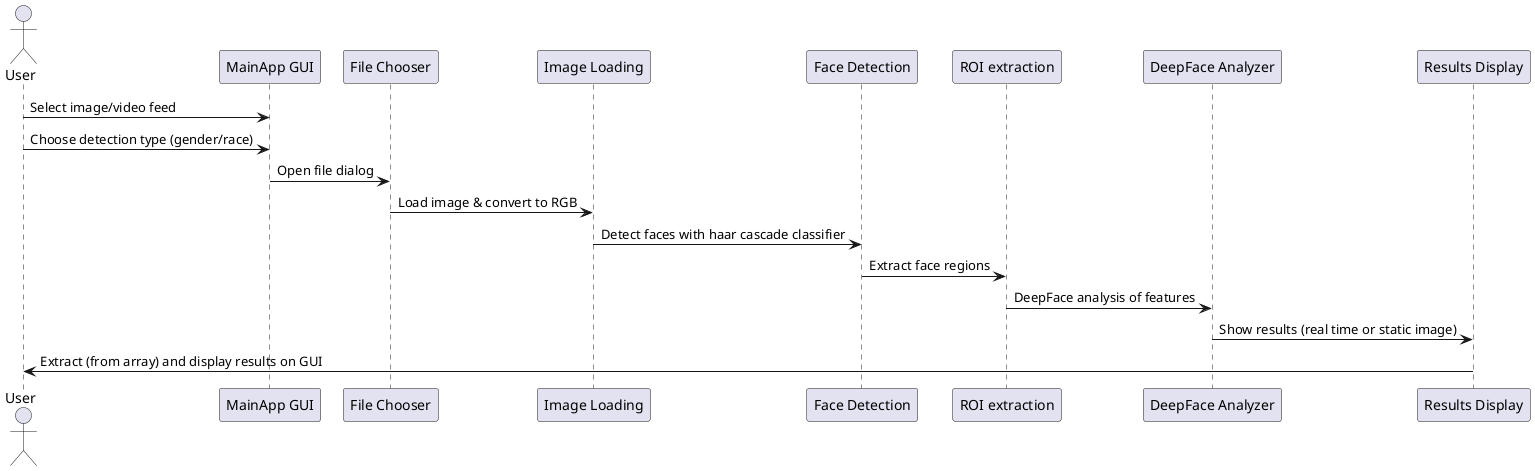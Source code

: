 @startuml
actor User
participant "MainApp GUI" as GUI
participant "File Chooser" as FileChooser
participant "Image Loading" as Loader
participant "Face Detection" as Detector
participant "ROI extraction" as Extractor
participant "DeepFace Analyzer" as Analyzer
participant "Results Display" as Display

User -> GUI: Select image/video feed
User -> GUI: Choose detection type (gender/race)
GUI -> FileChooser: Open file dialog
FileChooser -> Loader: Load image & convert to RGB
Loader -> Detector: Detect faces with haar cascade classifier
Detector -> Extractor: Extract face regions
Extractor -> Analyzer: DeepFace analysis of features
Analyzer -> Display: Show results (real time or static image)
Display -> User:  Extract (from array) and display results on GUI

@enduml
